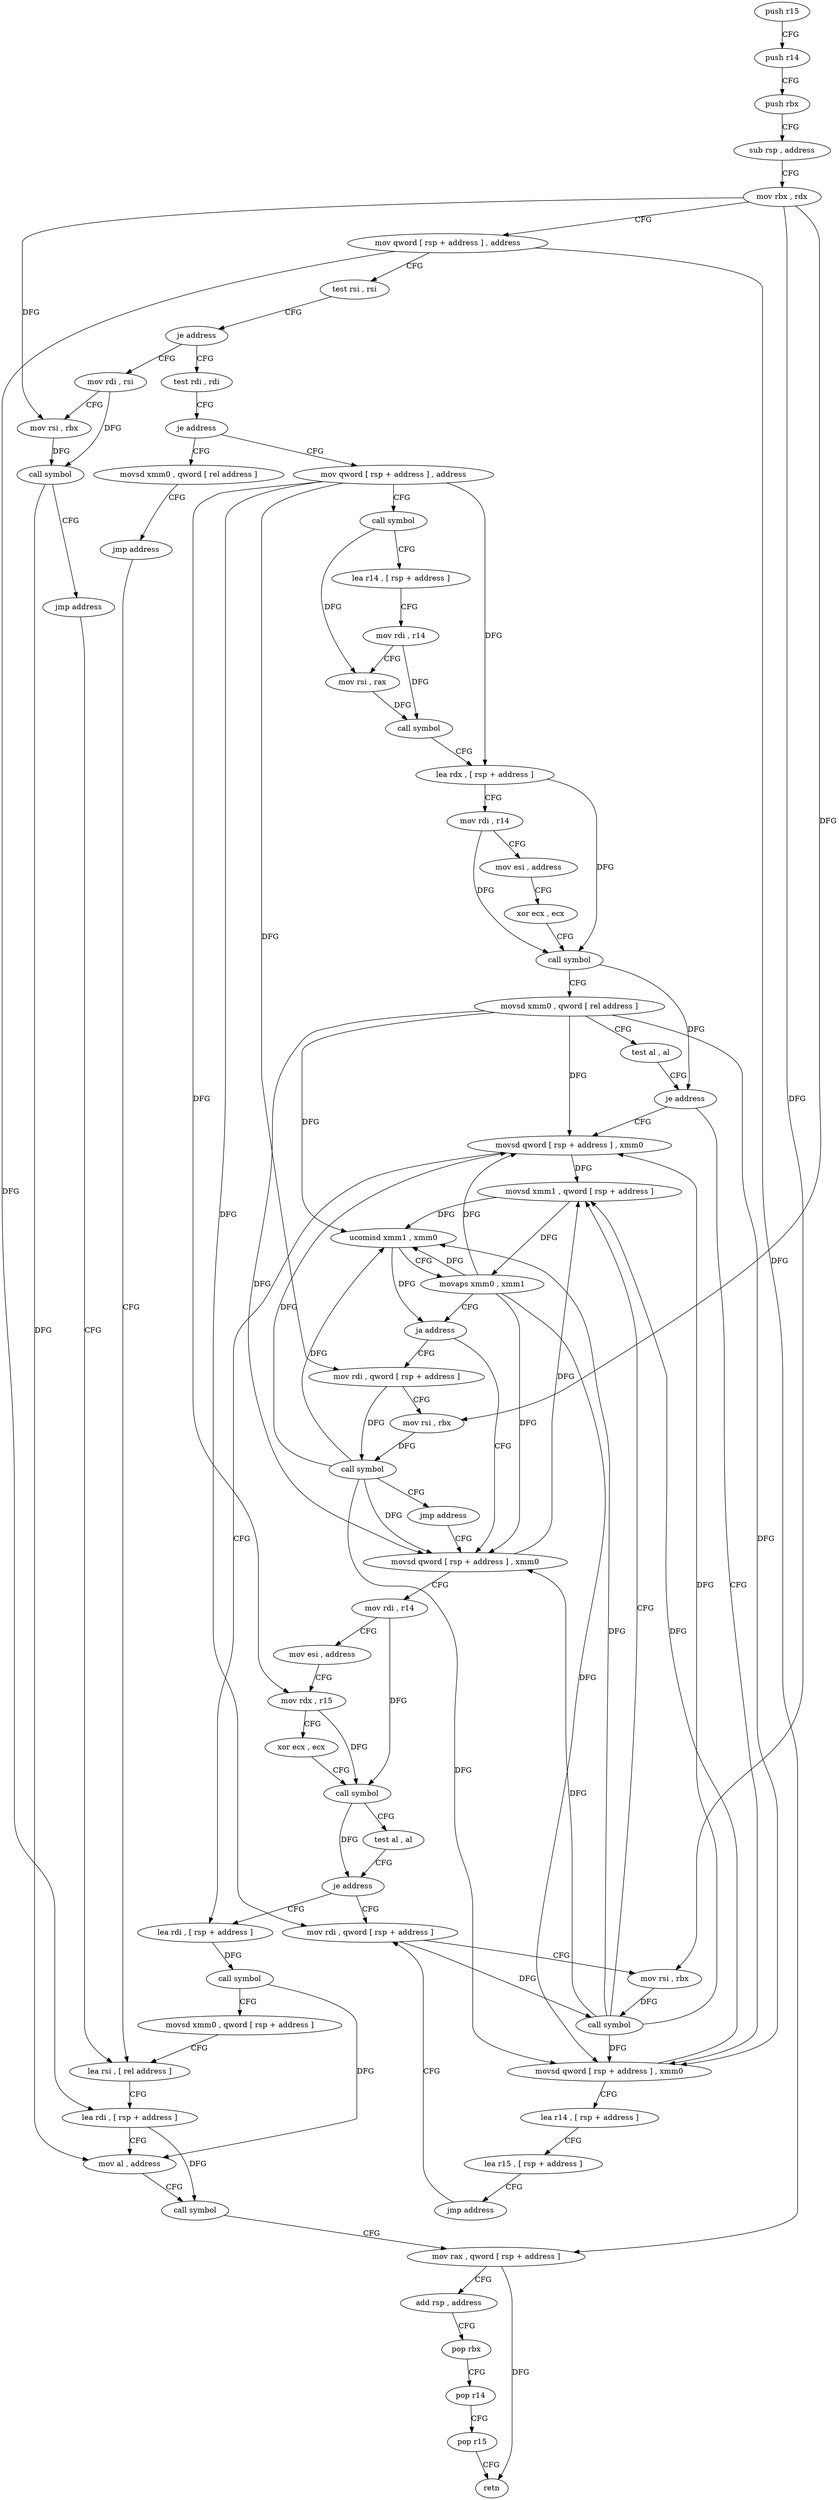 digraph "func" {
"146544" [label = "push r15" ]
"146546" [label = "push r14" ]
"146548" [label = "push rbx" ]
"146549" [label = "sub rsp , address" ]
"146553" [label = "mov rbx , rdx" ]
"146556" [label = "mov qword [ rsp + address ] , address" ]
"146565" [label = "test rsi , rsi" ]
"146568" [label = "je address" ]
"146586" [label = "test rdi , rdi" ]
"146570" [label = "mov rdi , rsi" ]
"146589" [label = "je address" ]
"146759" [label = "movsd xmm0 , qword [ rel address ]" ]
"146595" [label = "mov qword [ rsp + address ] , address" ]
"146573" [label = "mov rsi , rbx" ]
"146576" [label = "call symbol" ]
"146581" [label = "jmp address" ]
"146791" [label = "lea rsi , [ rel address ]" ]
"146767" [label = "jmp address" ]
"146604" [label = "call symbol" ]
"146609" [label = "lea r14 , [ rsp + address ]" ]
"146614" [label = "mov rdi , r14" ]
"146617" [label = "mov rsi , rax" ]
"146620" [label = "call symbol" ]
"146625" [label = "lea rdx , [ rsp + address ]" ]
"146630" [label = "mov rdi , r14" ]
"146633" [label = "mov esi , address" ]
"146638" [label = "xor ecx , ecx" ]
"146640" [label = "call symbol" ]
"146645" [label = "movsd xmm0 , qword [ rel address ]" ]
"146653" [label = "test al , al" ]
"146655" [label = "je address" ]
"146769" [label = "movsd qword [ rsp + address ] , xmm0" ]
"146657" [label = "movsd qword [ rsp + address ] , xmm0" ]
"146798" [label = "lea rdi , [ rsp + address ]" ]
"146803" [label = "mov al , address" ]
"146805" [label = "call symbol" ]
"146810" [label = "mov rax , qword [ rsp + address ]" ]
"146815" [label = "add rsp , address" ]
"146819" [label = "pop rbx" ]
"146820" [label = "pop r14" ]
"146822" [label = "pop r15" ]
"146824" [label = "retn" ]
"146775" [label = "lea rdi , [ rsp + address ]" ]
"146663" [label = "lea r14 , [ rsp + address ]" ]
"146668" [label = "lea r15 , [ rsp + address ]" ]
"146673" [label = "jmp address" ]
"146716" [label = "mov rdi , qword [ rsp + address ]" ]
"146721" [label = "mov rsi , rbx" ]
"146724" [label = "call symbol" ]
"146729" [label = "movsd xmm1 , qword [ rsp + address ]" ]
"146735" [label = "ucomisd xmm1 , xmm0" ]
"146739" [label = "movaps xmm0 , xmm1" ]
"146742" [label = "ja address" ]
"146688" [label = "movsd qword [ rsp + address ] , xmm0" ]
"146744" [label = "mov rdi , qword [ rsp + address ]" ]
"146694" [label = "mov rdi , r14" ]
"146697" [label = "mov esi , address" ]
"146702" [label = "mov rdx , r15" ]
"146705" [label = "xor ecx , ecx" ]
"146707" [label = "call symbol" ]
"146712" [label = "test al , al" ]
"146714" [label = "je address" ]
"146749" [label = "mov rsi , rbx" ]
"146752" [label = "call symbol" ]
"146757" [label = "jmp address" ]
"146780" [label = "call symbol" ]
"146785" [label = "movsd xmm0 , qword [ rsp + address ]" ]
"146544" -> "146546" [ label = "CFG" ]
"146546" -> "146548" [ label = "CFG" ]
"146548" -> "146549" [ label = "CFG" ]
"146549" -> "146553" [ label = "CFG" ]
"146553" -> "146556" [ label = "CFG" ]
"146553" -> "146573" [ label = "DFG" ]
"146553" -> "146721" [ label = "DFG" ]
"146553" -> "146749" [ label = "DFG" ]
"146556" -> "146565" [ label = "CFG" ]
"146556" -> "146810" [ label = "DFG" ]
"146556" -> "146798" [ label = "DFG" ]
"146565" -> "146568" [ label = "CFG" ]
"146568" -> "146586" [ label = "CFG" ]
"146568" -> "146570" [ label = "CFG" ]
"146586" -> "146589" [ label = "CFG" ]
"146570" -> "146573" [ label = "CFG" ]
"146570" -> "146576" [ label = "DFG" ]
"146589" -> "146759" [ label = "CFG" ]
"146589" -> "146595" [ label = "CFG" ]
"146759" -> "146767" [ label = "CFG" ]
"146595" -> "146604" [ label = "CFG" ]
"146595" -> "146716" [ label = "DFG" ]
"146595" -> "146744" [ label = "DFG" ]
"146595" -> "146625" [ label = "DFG" ]
"146595" -> "146702" [ label = "DFG" ]
"146573" -> "146576" [ label = "DFG" ]
"146576" -> "146581" [ label = "CFG" ]
"146576" -> "146803" [ label = "DFG" ]
"146581" -> "146791" [ label = "CFG" ]
"146791" -> "146798" [ label = "CFG" ]
"146767" -> "146791" [ label = "CFG" ]
"146604" -> "146609" [ label = "CFG" ]
"146604" -> "146617" [ label = "DFG" ]
"146609" -> "146614" [ label = "CFG" ]
"146614" -> "146617" [ label = "CFG" ]
"146614" -> "146620" [ label = "DFG" ]
"146617" -> "146620" [ label = "DFG" ]
"146620" -> "146625" [ label = "CFG" ]
"146625" -> "146630" [ label = "CFG" ]
"146625" -> "146640" [ label = "DFG" ]
"146630" -> "146633" [ label = "CFG" ]
"146630" -> "146640" [ label = "DFG" ]
"146633" -> "146638" [ label = "CFG" ]
"146638" -> "146640" [ label = "CFG" ]
"146640" -> "146645" [ label = "CFG" ]
"146640" -> "146655" [ label = "DFG" ]
"146645" -> "146653" [ label = "CFG" ]
"146645" -> "146769" [ label = "DFG" ]
"146645" -> "146657" [ label = "DFG" ]
"146645" -> "146735" [ label = "DFG" ]
"146645" -> "146688" [ label = "DFG" ]
"146653" -> "146655" [ label = "CFG" ]
"146655" -> "146769" [ label = "CFG" ]
"146655" -> "146657" [ label = "CFG" ]
"146769" -> "146775" [ label = "CFG" ]
"146769" -> "146729" [ label = "DFG" ]
"146657" -> "146663" [ label = "CFG" ]
"146657" -> "146729" [ label = "DFG" ]
"146798" -> "146803" [ label = "CFG" ]
"146798" -> "146805" [ label = "DFG" ]
"146803" -> "146805" [ label = "CFG" ]
"146805" -> "146810" [ label = "CFG" ]
"146810" -> "146815" [ label = "CFG" ]
"146810" -> "146824" [ label = "DFG" ]
"146815" -> "146819" [ label = "CFG" ]
"146819" -> "146820" [ label = "CFG" ]
"146820" -> "146822" [ label = "CFG" ]
"146822" -> "146824" [ label = "CFG" ]
"146775" -> "146780" [ label = "DFG" ]
"146663" -> "146668" [ label = "CFG" ]
"146668" -> "146673" [ label = "CFG" ]
"146673" -> "146716" [ label = "CFG" ]
"146716" -> "146721" [ label = "CFG" ]
"146716" -> "146724" [ label = "DFG" ]
"146721" -> "146724" [ label = "DFG" ]
"146724" -> "146729" [ label = "CFG" ]
"146724" -> "146769" [ label = "DFG" ]
"146724" -> "146657" [ label = "DFG" ]
"146724" -> "146735" [ label = "DFG" ]
"146724" -> "146688" [ label = "DFG" ]
"146729" -> "146735" [ label = "DFG" ]
"146729" -> "146739" [ label = "DFG" ]
"146735" -> "146739" [ label = "CFG" ]
"146735" -> "146742" [ label = "DFG" ]
"146739" -> "146742" [ label = "CFG" ]
"146739" -> "146769" [ label = "DFG" ]
"146739" -> "146657" [ label = "DFG" ]
"146739" -> "146735" [ label = "DFG" ]
"146739" -> "146688" [ label = "DFG" ]
"146742" -> "146688" [ label = "CFG" ]
"146742" -> "146744" [ label = "CFG" ]
"146688" -> "146694" [ label = "CFG" ]
"146688" -> "146729" [ label = "DFG" ]
"146744" -> "146749" [ label = "CFG" ]
"146744" -> "146752" [ label = "DFG" ]
"146694" -> "146697" [ label = "CFG" ]
"146694" -> "146707" [ label = "DFG" ]
"146697" -> "146702" [ label = "CFG" ]
"146702" -> "146705" [ label = "CFG" ]
"146702" -> "146707" [ label = "DFG" ]
"146705" -> "146707" [ label = "CFG" ]
"146707" -> "146712" [ label = "CFG" ]
"146707" -> "146714" [ label = "DFG" ]
"146712" -> "146714" [ label = "CFG" ]
"146714" -> "146775" [ label = "CFG" ]
"146714" -> "146716" [ label = "CFG" ]
"146749" -> "146752" [ label = "DFG" ]
"146752" -> "146757" [ label = "CFG" ]
"146752" -> "146769" [ label = "DFG" ]
"146752" -> "146657" [ label = "DFG" ]
"146752" -> "146735" [ label = "DFG" ]
"146752" -> "146688" [ label = "DFG" ]
"146757" -> "146688" [ label = "CFG" ]
"146780" -> "146785" [ label = "CFG" ]
"146780" -> "146803" [ label = "DFG" ]
"146785" -> "146791" [ label = "CFG" ]
}
